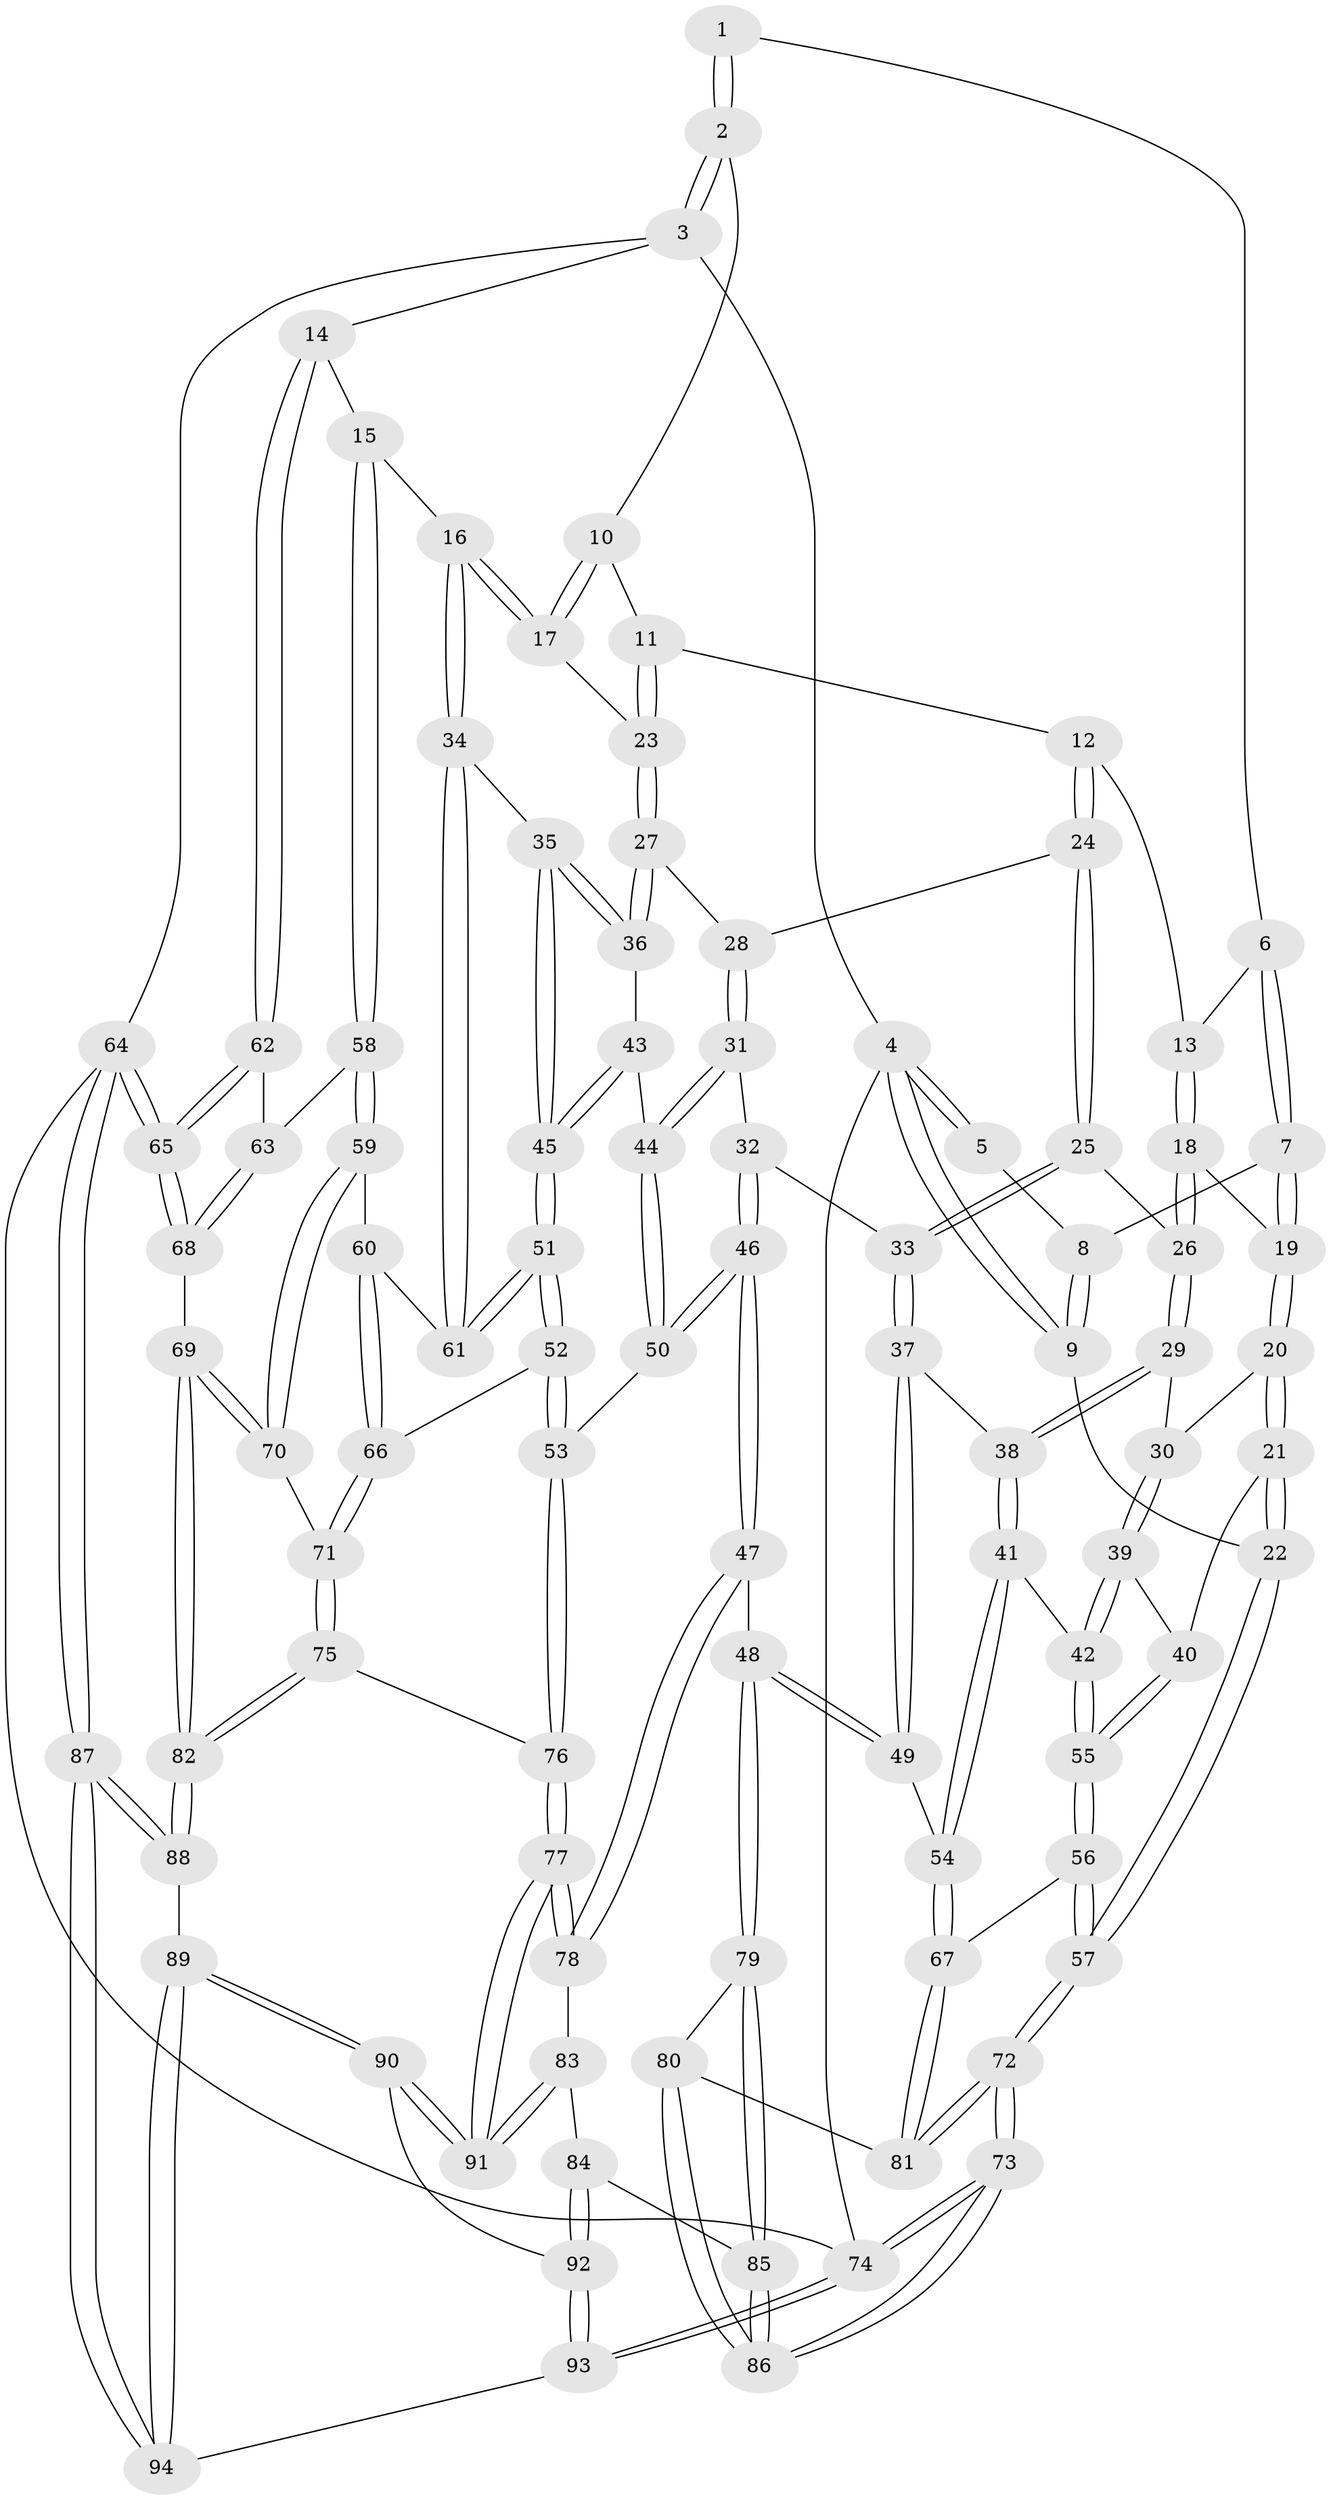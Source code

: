 // coarse degree distribution, {3: 0.5614035087719298, 4: 0.42105263157894735, 2: 0.017543859649122806}
// Generated by graph-tools (version 1.1) at 2025/38/03/04/25 23:38:34]
// undirected, 94 vertices, 232 edges
graph export_dot {
  node [color=gray90,style=filled];
  1 [pos="+0.3586601670250663+0"];
  2 [pos="+0.6938209236991728+0"];
  3 [pos="+1+0"];
  4 [pos="+0+0"];
  5 [pos="+0.11492588943292287+0"];
  6 [pos="+0.3277066887003057+0.024370555810380404"];
  7 [pos="+0.11989108445113751+0.113591748932322"];
  8 [pos="+0.09382882365676122+0.05040958850627619"];
  9 [pos="+0+0.18144510790462248"];
  10 [pos="+0.6624463367964903+0"];
  11 [pos="+0.4599881735737956+0.18144257988665896"];
  12 [pos="+0.4065531919220841+0.18866765934365687"];
  13 [pos="+0.3312575636042056+0.05943012406065271"];
  14 [pos="+1+0.12436875912201412"];
  15 [pos="+0.9454103034052611+0.27188720589296805"];
  16 [pos="+0.8494300366375878+0.3000505343828123"];
  17 [pos="+0.6226593984521642+0.23439539958540856"];
  18 [pos="+0.1948134132117189+0.2121726084851662"];
  19 [pos="+0.12168407070271925+0.20205963373914593"];
  20 [pos="+0.10126559128316877+0.21861384468969058"];
  21 [pos="+0+0.2827064857803485"];
  22 [pos="+0+0.2871097528711937"];
  23 [pos="+0.5861959414375209+0.25764888131027885"];
  24 [pos="+0.3739715067727806+0.2525314036288996"];
  25 [pos="+0.34999210975219375+0.27885982586175995"];
  26 [pos="+0.2709198422727608+0.2715489384621287"];
  27 [pos="+0.5667820396608699+0.32049565684752795"];
  28 [pos="+0.48066352015658315+0.30728973724213066"];
  29 [pos="+0.220724557536221+0.3609877186707391"];
  30 [pos="+0.14770595052869254+0.35253383930184284"];
  31 [pos="+0.42411427028051835+0.382129397259144"];
  32 [pos="+0.40943428238476764+0.3801051855361554"];
  33 [pos="+0.3650587010122936+0.3452369419870612"];
  34 [pos="+0.7123342699179601+0.42438356921497233"];
  35 [pos="+0.6683108027964926+0.4129487359074125"];
  36 [pos="+0.5672373610009993+0.3344203396582837"];
  37 [pos="+0.3162441870306098+0.40819116529675653"];
  38 [pos="+0.22363097631875445+0.3701379491548455"];
  39 [pos="+0.1139283459837582+0.4108145305073876"];
  40 [pos="+0.06021784238235562+0.3940003079389701"];
  41 [pos="+0.2033347574820206+0.4946955933312266"];
  42 [pos="+0.1357808385914908+0.4583440200413023"];
  43 [pos="+0.5372860268778015+0.37336427513893317"];
  44 [pos="+0.47173265701664263+0.3967957403139734"];
  45 [pos="+0.5575579824329651+0.4896589304664843"];
  46 [pos="+0.3810062808413501+0.619552748004057"];
  47 [pos="+0.3805196060684194+0.6198789585032177"];
  48 [pos="+0.3686574159789274+0.6185739205368841"];
  49 [pos="+0.27822067272550544+0.567978404819262"];
  50 [pos="+0.47539205114959765+0.5800418707172568"];
  51 [pos="+0.5342062351967255+0.560329494624746"];
  52 [pos="+0.5340042539485979+0.5606276225403403"];
  53 [pos="+0.5054601451069425+0.5756899406689449"];
  54 [pos="+0.25802640288954376+0.5649139836122747"];
  55 [pos="+0.028968311530204096+0.5226799043558971"];
  56 [pos="+0+0.5701476415427931"];
  57 [pos="+0+0.5988646452047172"];
  58 [pos="+0.8646679647886816+0.532117264226294"];
  59 [pos="+0.8481051286463787+0.5439516256381616"];
  60 [pos="+0.7243502873864277+0.5064454066136331"];
  61 [pos="+0.7125200846475226+0.4774804005905448"];
  62 [pos="+1+0.6043050955415299"];
  63 [pos="+0.8723204204050453+0.5371993984425028"];
  64 [pos="+1+1"];
  65 [pos="+1+0.6980299139096334"];
  66 [pos="+0.6987331773422025+0.6168637198501088"];
  67 [pos="+0.15510967848515286+0.6228458433529602"];
  68 [pos="+1+0.7243438114842249"];
  69 [pos="+0.9830662576622794+0.7330339575108653"];
  70 [pos="+0.8148013453762568+0.6411683584462046"];
  71 [pos="+0.7273674451922225+0.673574030907653"];
  72 [pos="+0+0.7404476850614605"];
  73 [pos="+0+1"];
  74 [pos="+0+1"];
  75 [pos="+0.7023323306726109+0.74566596383626"];
  76 [pos="+0.6582913994146519+0.7778702239769226"];
  77 [pos="+0.5954396228721941+0.8684645828286289"];
  78 [pos="+0.43907795757936796+0.7554215570760849"];
  79 [pos="+0.23862642030679376+0.7975194945363837"];
  80 [pos="+0.14443723789118448+0.7643720818570224"];
  81 [pos="+0.1284437846358617+0.7360319786821826"];
  82 [pos="+0.8802387786324006+0.8268527425272444"];
  83 [pos="+0.34125102210855196+0.8756497002368723"];
  84 [pos="+0.30961083846728693+0.9085536977705861"];
  85 [pos="+0.2660225787096892+0.8848073256035972"];
  86 [pos="+0.02926353350001663+0.9882171199791628"];
  87 [pos="+1+1"];
  88 [pos="+0.8740485273296766+0.8715713072179851"];
  89 [pos="+0.6207489086667809+0.9902942378677835"];
  90 [pos="+0.6007860030620374+0.941280427492754"];
  91 [pos="+0.5963542478269959+0.8884692846954387"];
  92 [pos="+0.3268349723851596+0.9429997676500091"];
  93 [pos="+0.3057536152753038+1"];
  94 [pos="+0.6427853534612339+1"];
  1 -- 2;
  1 -- 2;
  1 -- 6;
  2 -- 3;
  2 -- 3;
  2 -- 10;
  3 -- 4;
  3 -- 14;
  3 -- 64;
  4 -- 5;
  4 -- 5;
  4 -- 9;
  4 -- 9;
  4 -- 74;
  5 -- 8;
  6 -- 7;
  6 -- 7;
  6 -- 13;
  7 -- 8;
  7 -- 19;
  7 -- 19;
  8 -- 9;
  8 -- 9;
  9 -- 22;
  10 -- 11;
  10 -- 17;
  10 -- 17;
  11 -- 12;
  11 -- 23;
  11 -- 23;
  12 -- 13;
  12 -- 24;
  12 -- 24;
  13 -- 18;
  13 -- 18;
  14 -- 15;
  14 -- 62;
  14 -- 62;
  15 -- 16;
  15 -- 58;
  15 -- 58;
  16 -- 17;
  16 -- 17;
  16 -- 34;
  16 -- 34;
  17 -- 23;
  18 -- 19;
  18 -- 26;
  18 -- 26;
  19 -- 20;
  19 -- 20;
  20 -- 21;
  20 -- 21;
  20 -- 30;
  21 -- 22;
  21 -- 22;
  21 -- 40;
  22 -- 57;
  22 -- 57;
  23 -- 27;
  23 -- 27;
  24 -- 25;
  24 -- 25;
  24 -- 28;
  25 -- 26;
  25 -- 33;
  25 -- 33;
  26 -- 29;
  26 -- 29;
  27 -- 28;
  27 -- 36;
  27 -- 36;
  28 -- 31;
  28 -- 31;
  29 -- 30;
  29 -- 38;
  29 -- 38;
  30 -- 39;
  30 -- 39;
  31 -- 32;
  31 -- 44;
  31 -- 44;
  32 -- 33;
  32 -- 46;
  32 -- 46;
  33 -- 37;
  33 -- 37;
  34 -- 35;
  34 -- 61;
  34 -- 61;
  35 -- 36;
  35 -- 36;
  35 -- 45;
  35 -- 45;
  36 -- 43;
  37 -- 38;
  37 -- 49;
  37 -- 49;
  38 -- 41;
  38 -- 41;
  39 -- 40;
  39 -- 42;
  39 -- 42;
  40 -- 55;
  40 -- 55;
  41 -- 42;
  41 -- 54;
  41 -- 54;
  42 -- 55;
  42 -- 55;
  43 -- 44;
  43 -- 45;
  43 -- 45;
  44 -- 50;
  44 -- 50;
  45 -- 51;
  45 -- 51;
  46 -- 47;
  46 -- 47;
  46 -- 50;
  46 -- 50;
  47 -- 48;
  47 -- 78;
  47 -- 78;
  48 -- 49;
  48 -- 49;
  48 -- 79;
  48 -- 79;
  49 -- 54;
  50 -- 53;
  51 -- 52;
  51 -- 52;
  51 -- 61;
  51 -- 61;
  52 -- 53;
  52 -- 53;
  52 -- 66;
  53 -- 76;
  53 -- 76;
  54 -- 67;
  54 -- 67;
  55 -- 56;
  55 -- 56;
  56 -- 57;
  56 -- 57;
  56 -- 67;
  57 -- 72;
  57 -- 72;
  58 -- 59;
  58 -- 59;
  58 -- 63;
  59 -- 60;
  59 -- 70;
  59 -- 70;
  60 -- 61;
  60 -- 66;
  60 -- 66;
  62 -- 63;
  62 -- 65;
  62 -- 65;
  63 -- 68;
  63 -- 68;
  64 -- 65;
  64 -- 65;
  64 -- 87;
  64 -- 87;
  64 -- 74;
  65 -- 68;
  65 -- 68;
  66 -- 71;
  66 -- 71;
  67 -- 81;
  67 -- 81;
  68 -- 69;
  69 -- 70;
  69 -- 70;
  69 -- 82;
  69 -- 82;
  70 -- 71;
  71 -- 75;
  71 -- 75;
  72 -- 73;
  72 -- 73;
  72 -- 81;
  72 -- 81;
  73 -- 74;
  73 -- 74;
  73 -- 86;
  73 -- 86;
  74 -- 93;
  74 -- 93;
  75 -- 76;
  75 -- 82;
  75 -- 82;
  76 -- 77;
  76 -- 77;
  77 -- 78;
  77 -- 78;
  77 -- 91;
  77 -- 91;
  78 -- 83;
  79 -- 80;
  79 -- 85;
  79 -- 85;
  80 -- 81;
  80 -- 86;
  80 -- 86;
  82 -- 88;
  82 -- 88;
  83 -- 84;
  83 -- 91;
  83 -- 91;
  84 -- 85;
  84 -- 92;
  84 -- 92;
  85 -- 86;
  85 -- 86;
  87 -- 88;
  87 -- 88;
  87 -- 94;
  87 -- 94;
  88 -- 89;
  89 -- 90;
  89 -- 90;
  89 -- 94;
  89 -- 94;
  90 -- 91;
  90 -- 91;
  90 -- 92;
  92 -- 93;
  92 -- 93;
  93 -- 94;
}
